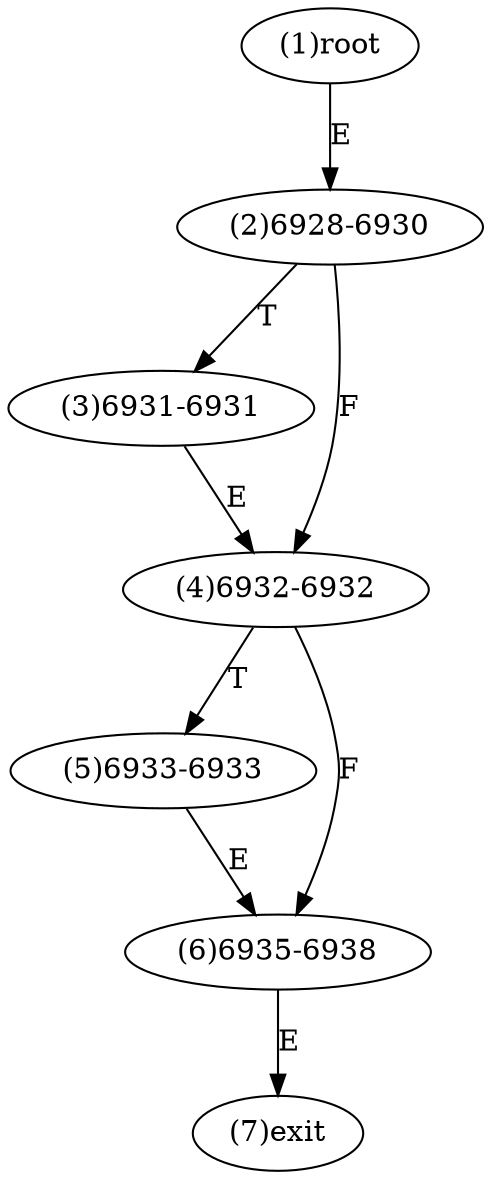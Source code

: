 digraph "" { 
1[ label="(1)root"];
2[ label="(2)6928-6930"];
3[ label="(3)6931-6931"];
4[ label="(4)6932-6932"];
5[ label="(5)6933-6933"];
6[ label="(6)6935-6938"];
7[ label="(7)exit"];
1->2[ label="E"];
2->4[ label="F"];
2->3[ label="T"];
3->4[ label="E"];
4->6[ label="F"];
4->5[ label="T"];
5->6[ label="E"];
6->7[ label="E"];
}